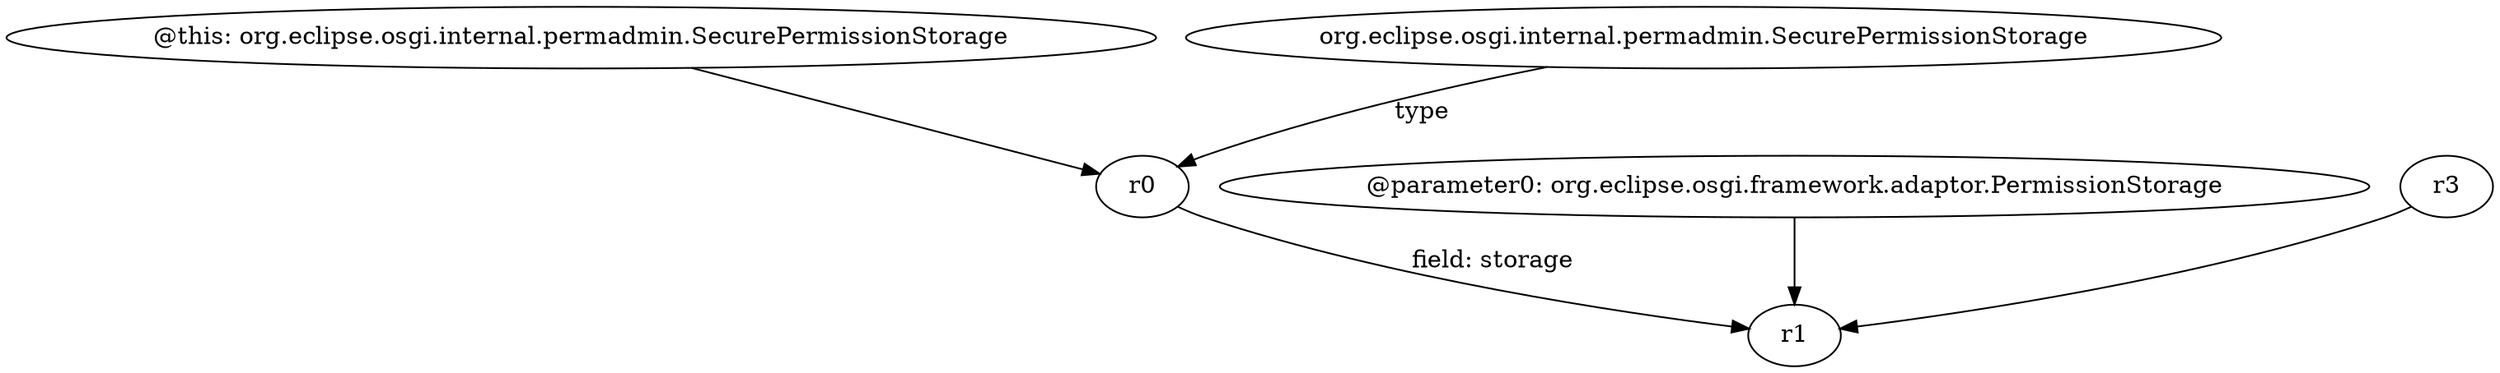 digraph g {
0[label="@this: org.eclipse.osgi.internal.permadmin.SecurePermissionStorage"]
1[label="r0"]
0->1[label=""]
2[label="@parameter0: org.eclipse.osgi.framework.adaptor.PermissionStorage"]
3[label="r1"]
2->3[label=""]
1->3[label="field: storage"]
4[label="r3"]
4->3[label=""]
5[label="org.eclipse.osgi.internal.permadmin.SecurePermissionStorage"]
5->1[label="type"]
}